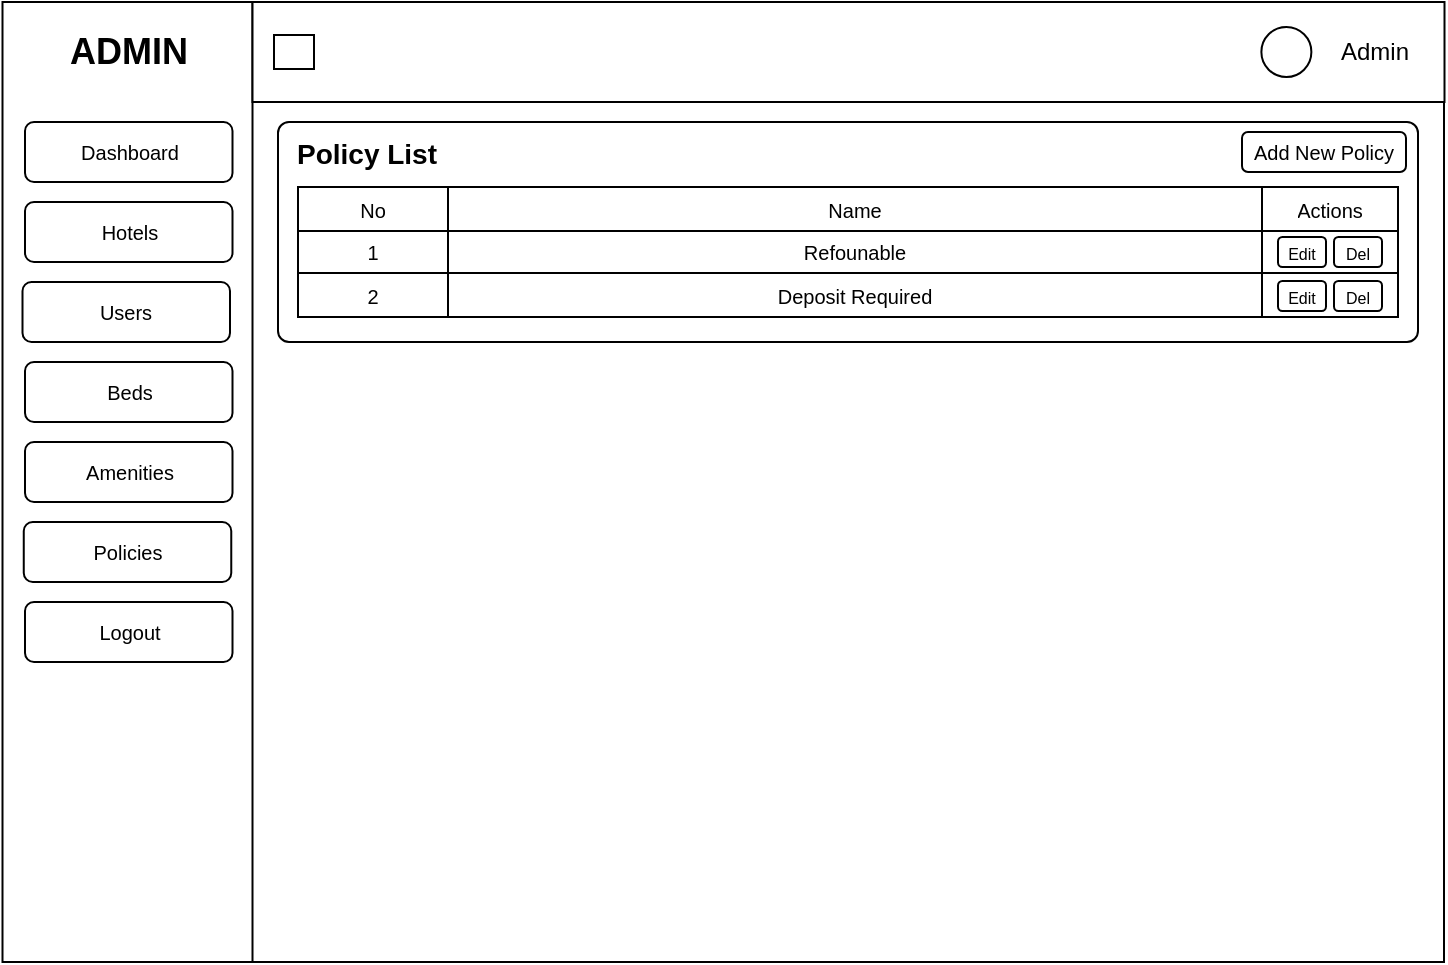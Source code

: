 <mxfile>
    <diagram id="FtikjtmRn4VbjADd2xvt" name="Page-1">
        <mxGraphModel dx="1039" dy="543" grid="0" gridSize="10" guides="1" tooltips="1" connect="1" arrows="1" fold="1" page="1" pageScale="1" pageWidth="850" pageHeight="1100" math="0" shadow="0">
            <root>
                <mxCell id="0"/>
                <mxCell id="1" parent="0"/>
                <mxCell id="52" value="" style="rounded=0;whiteSpace=wrap;html=1;" parent="1" vertex="1">
                    <mxGeometry x="75" y="40" width="720" height="480" as="geometry"/>
                </mxCell>
                <mxCell id="53" value="" style="rounded=0;whiteSpace=wrap;html=1;" parent="1" vertex="1">
                    <mxGeometry x="74.25" y="40" width="125" height="480" as="geometry"/>
                </mxCell>
                <mxCell id="54" value="" style="rounded=0;whiteSpace=wrap;html=1;" parent="1" vertex="1">
                    <mxGeometry x="199.25" y="40" width="596" height="50" as="geometry"/>
                </mxCell>
                <mxCell id="55" value="ADMIN" style="text;html=1;align=center;verticalAlign=middle;whiteSpace=wrap;rounded=0;fontSize=18;fontStyle=1" parent="1" vertex="1">
                    <mxGeometry x="85.5" y="50" width="102.5" height="30" as="geometry"/>
                </mxCell>
                <mxCell id="56" value="" style="group" parent="1" vertex="1" connectable="0">
                    <mxGeometry x="658" y="50" width="132" height="30" as="geometry"/>
                </mxCell>
                <mxCell id="57" value="" style="ellipse;whiteSpace=wrap;html=1;aspect=fixed;" parent="56" vertex="1">
                    <mxGeometry x="45.692" y="2.5" width="25" height="25" as="geometry"/>
                </mxCell>
                <mxCell id="58" value="Admin" style="text;html=1;align=center;verticalAlign=middle;resizable=0;points=[];autosize=1;strokeColor=none;fillColor=none;" parent="56" vertex="1">
                    <mxGeometry x="71.997" width="60" height="30" as="geometry"/>
                </mxCell>
                <mxCell id="59" value="" style="rounded=0;whiteSpace=wrap;html=1;" parent="1" vertex="1">
                    <mxGeometry x="210" y="56.5" width="20" height="17" as="geometry"/>
                </mxCell>
                <mxCell id="60" value="Dashboard" style="rounded=1;whiteSpace=wrap;html=1;fontSize=10;" parent="1" vertex="1">
                    <mxGeometry x="85.5" y="100" width="103.75" height="30" as="geometry"/>
                </mxCell>
                <mxCell id="61" value="&lt;font style=&quot;font-size: 10px;&quot;&gt;Hotels&lt;/font&gt;" style="rounded=1;whiteSpace=wrap;html=1;" parent="1" vertex="1">
                    <mxGeometry x="85.5" y="140" width="103.75" height="30" as="geometry"/>
                </mxCell>
                <mxCell id="62" value="&lt;font style=&quot;font-size: 10px;&quot;&gt;Users&lt;/font&gt;" style="rounded=1;whiteSpace=wrap;html=1;" parent="1" vertex="1">
                    <mxGeometry x="84.25" y="180" width="103.75" height="30" as="geometry"/>
                </mxCell>
                <mxCell id="63" value="&lt;font style=&quot;font-size: 10px;&quot;&gt;Amenities&lt;/font&gt;" style="rounded=1;whiteSpace=wrap;html=1;" parent="1" vertex="1">
                    <mxGeometry x="85.5" y="260" width="103.75" height="30" as="geometry"/>
                </mxCell>
                <mxCell id="64" value="&lt;font style=&quot;font-size: 10px;&quot;&gt;Beds&lt;/font&gt;" style="rounded=1;whiteSpace=wrap;html=1;" parent="1" vertex="1">
                    <mxGeometry x="85.5" y="220" width="103.75" height="30" as="geometry"/>
                </mxCell>
                <mxCell id="65" value="&lt;font style=&quot;font-size: 10px;&quot;&gt;Policies&lt;/font&gt;" style="rounded=1;whiteSpace=wrap;html=1;" parent="1" vertex="1">
                    <mxGeometry x="84.88" y="300" width="103.75" height="30" as="geometry"/>
                </mxCell>
                <mxCell id="66" value="&lt;font style=&quot;font-size: 10px;&quot;&gt;Logout&lt;/font&gt;" style="rounded=1;whiteSpace=wrap;html=1;" parent="1" vertex="1">
                    <mxGeometry x="85.5" y="340" width="103.75" height="30" as="geometry"/>
                </mxCell>
                <mxCell id="67" value="" style="rounded=1;whiteSpace=wrap;html=1;arcSize=5;" parent="1" vertex="1">
                    <mxGeometry x="212" y="100" width="570" height="110" as="geometry"/>
                </mxCell>
                <mxCell id="68" value="&lt;font style=&quot;font-size: 14px;&quot;&gt;&lt;b&gt;Policy List&lt;/b&gt;&lt;/font&gt;" style="text;html=1;align=center;verticalAlign=middle;resizable=0;points=[];autosize=1;strokeColor=none;fillColor=none;" parent="1" vertex="1">
                    <mxGeometry x="212" y="101" width="88" height="29" as="geometry"/>
                </mxCell>
                <mxCell id="69" value="" style="shape=table;startSize=0;container=1;collapsible=0;childLayout=tableLayout;fontSize=10;" parent="1" vertex="1">
                    <mxGeometry x="222" y="132.5" width="550" height="65" as="geometry"/>
                </mxCell>
                <mxCell id="70" value="" style="shape=tableRow;horizontal=0;startSize=0;swimlaneHead=0;swimlaneBody=0;strokeColor=inherit;top=0;left=0;bottom=0;right=0;collapsible=0;dropTarget=0;fillColor=none;points=[[0,0.5],[1,0.5]];portConstraint=eastwest;fontSize=10;" parent="69" vertex="1">
                    <mxGeometry width="550" height="22" as="geometry"/>
                </mxCell>
                <mxCell id="71" value="No" style="shape=partialRectangle;html=1;whiteSpace=wrap;connectable=0;strokeColor=inherit;overflow=hidden;fillColor=none;top=0;left=0;bottom=0;right=0;pointerEvents=1;fontSize=10;" parent="70" vertex="1">
                    <mxGeometry width="75" height="22" as="geometry">
                        <mxRectangle width="75" height="22" as="alternateBounds"/>
                    </mxGeometry>
                </mxCell>
                <mxCell id="72" value="Name" style="shape=partialRectangle;html=1;whiteSpace=wrap;connectable=0;strokeColor=inherit;overflow=hidden;fillColor=none;top=0;left=0;bottom=0;right=0;pointerEvents=1;fontSize=10;" parent="70" vertex="1">
                    <mxGeometry x="75" width="407" height="22" as="geometry">
                        <mxRectangle width="407" height="22" as="alternateBounds"/>
                    </mxGeometry>
                </mxCell>
                <mxCell id="73" value="Actions" style="shape=partialRectangle;html=1;whiteSpace=wrap;connectable=0;strokeColor=inherit;overflow=hidden;fillColor=none;top=0;left=0;bottom=0;right=0;pointerEvents=1;fontSize=10;" parent="70" vertex="1">
                    <mxGeometry x="482" width="68" height="22" as="geometry">
                        <mxRectangle width="68" height="22" as="alternateBounds"/>
                    </mxGeometry>
                </mxCell>
                <mxCell id="74" value="" style="shape=tableRow;horizontal=0;startSize=0;swimlaneHead=0;swimlaneBody=0;strokeColor=inherit;top=0;left=0;bottom=0;right=0;collapsible=0;dropTarget=0;fillColor=none;points=[[0,0.5],[1,0.5]];portConstraint=eastwest;fontSize=10;" parent="69" vertex="1">
                    <mxGeometry y="22" width="550" height="21" as="geometry"/>
                </mxCell>
                <mxCell id="75" value="1" style="shape=partialRectangle;html=1;whiteSpace=wrap;connectable=0;strokeColor=inherit;overflow=hidden;fillColor=none;top=0;left=0;bottom=0;right=0;pointerEvents=1;fontSize=10;" parent="74" vertex="1">
                    <mxGeometry width="75" height="21" as="geometry">
                        <mxRectangle width="75" height="21" as="alternateBounds"/>
                    </mxGeometry>
                </mxCell>
                <mxCell id="76" value="Refounable" style="shape=partialRectangle;html=1;whiteSpace=wrap;connectable=0;strokeColor=inherit;overflow=hidden;fillColor=none;top=0;left=0;bottom=0;right=0;pointerEvents=1;fontSize=10;" parent="74" vertex="1">
                    <mxGeometry x="75" width="407" height="21" as="geometry">
                        <mxRectangle width="407" height="21" as="alternateBounds"/>
                    </mxGeometry>
                </mxCell>
                <mxCell id="77" value="" style="shape=partialRectangle;html=1;whiteSpace=wrap;connectable=0;strokeColor=inherit;overflow=hidden;fillColor=none;top=0;left=0;bottom=0;right=0;pointerEvents=1;fontSize=10;" parent="74" vertex="1">
                    <mxGeometry x="482" width="68" height="21" as="geometry">
                        <mxRectangle width="68" height="21" as="alternateBounds"/>
                    </mxGeometry>
                </mxCell>
                <mxCell id="78" value="" style="shape=tableRow;horizontal=0;startSize=0;swimlaneHead=0;swimlaneBody=0;strokeColor=inherit;top=0;left=0;bottom=0;right=0;collapsible=0;dropTarget=0;fillColor=none;points=[[0,0.5],[1,0.5]];portConstraint=eastwest;fontSize=10;" parent="69" vertex="1">
                    <mxGeometry y="43" width="550" height="22" as="geometry"/>
                </mxCell>
                <mxCell id="79" value="2" style="shape=partialRectangle;html=1;whiteSpace=wrap;connectable=0;strokeColor=inherit;overflow=hidden;fillColor=none;top=0;left=0;bottom=0;right=0;pointerEvents=1;fontSize=10;" parent="78" vertex="1">
                    <mxGeometry width="75" height="22" as="geometry">
                        <mxRectangle width="75" height="22" as="alternateBounds"/>
                    </mxGeometry>
                </mxCell>
                <mxCell id="80" value="&lt;span style=&quot;color: rgb(0, 0, 0);&quot;&gt;Deposit Required&lt;/span&gt;" style="shape=partialRectangle;html=1;whiteSpace=wrap;connectable=0;strokeColor=inherit;overflow=hidden;fillColor=none;top=0;left=0;bottom=0;right=0;pointerEvents=1;fontSize=10;" parent="78" vertex="1">
                    <mxGeometry x="75" width="407" height="22" as="geometry">
                        <mxRectangle width="407" height="22" as="alternateBounds"/>
                    </mxGeometry>
                </mxCell>
                <mxCell id="81" value="" style="shape=partialRectangle;html=1;whiteSpace=wrap;connectable=0;strokeColor=inherit;overflow=hidden;fillColor=none;top=0;left=0;bottom=0;right=0;pointerEvents=1;fontSize=10;" parent="78" vertex="1">
                    <mxGeometry x="482" width="68" height="22" as="geometry">
                        <mxRectangle width="68" height="22" as="alternateBounds"/>
                    </mxGeometry>
                </mxCell>
                <mxCell id="96" value="&lt;font style=&quot;font-size: 8px;&quot;&gt;Edit&lt;/font&gt;" style="rounded=1;whiteSpace=wrap;html=1;" parent="1" vertex="1">
                    <mxGeometry x="712" y="157.5" width="24" height="15" as="geometry"/>
                </mxCell>
                <mxCell id="97" value="&lt;font style=&quot;font-size: 8px;&quot;&gt;Del&lt;/font&gt;" style="rounded=1;whiteSpace=wrap;html=1;" parent="1" vertex="1">
                    <mxGeometry x="740" y="157.5" width="24" height="15" as="geometry"/>
                </mxCell>
                <mxCell id="98" value="" style="shape=partialRectangle;html=1;whiteSpace=wrap;connectable=0;strokeColor=inherit;overflow=hidden;fillColor=none;top=0;left=0;bottom=0;right=0;pointerEvents=1;fontSize=10;" parent="1" vertex="1">
                    <mxGeometry x="677" y="176.5" width="90" height="21" as="geometry">
                        <mxRectangle width="90" height="21" as="alternateBounds"/>
                    </mxGeometry>
                </mxCell>
                <mxCell id="100" value="&lt;font style=&quot;font-size: 8px;&quot;&gt;Edit&lt;/font&gt;" style="rounded=1;whiteSpace=wrap;html=1;" parent="1" vertex="1">
                    <mxGeometry x="712" y="179.5" width="24" height="15" as="geometry"/>
                </mxCell>
                <mxCell id="101" value="&lt;font style=&quot;font-size: 8px;&quot;&gt;Del&lt;/font&gt;" style="rounded=1;whiteSpace=wrap;html=1;" parent="1" vertex="1">
                    <mxGeometry x="740" y="179.5" width="24" height="15" as="geometry"/>
                </mxCell>
                <mxCell id="102" value="&lt;font&gt;Add New Policy&lt;/font&gt;" style="rounded=1;whiteSpace=wrap;html=1;fontSize=10;" parent="1" vertex="1">
                    <mxGeometry x="694" y="105" width="82" height="20" as="geometry"/>
                </mxCell>
            </root>
        </mxGraphModel>
    </diagram>
</mxfile>